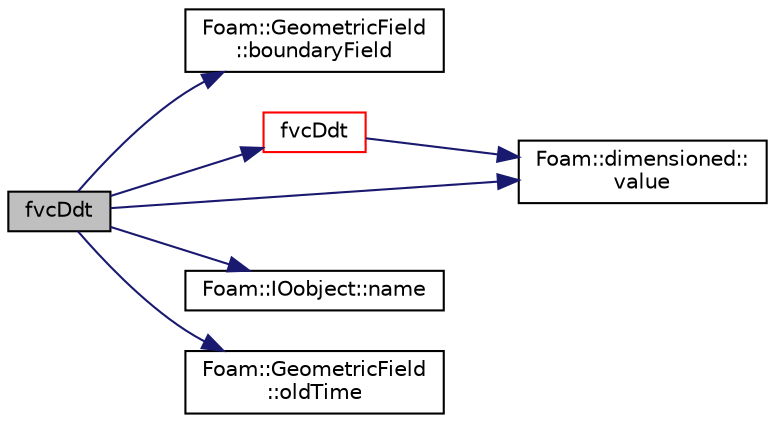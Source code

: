 digraph "fvcDdt"
{
  bgcolor="transparent";
  edge [fontname="Helvetica",fontsize="10",labelfontname="Helvetica",labelfontsize="10"];
  node [fontname="Helvetica",fontsize="10",shape=record];
  rankdir="LR";
  Node31 [label="fvcDdt",height=0.2,width=0.4,color="black", fillcolor="grey75", style="filled", fontcolor="black"];
  Node31 -> Node32 [color="midnightblue",fontsize="10",style="solid",fontname="Helvetica"];
  Node32 [label="Foam::GeometricField\l::boundaryField",height=0.2,width=0.4,color="black",URL="$a23249.html#a9ff7de36fba06b4f4f77a75142ad72b6",tooltip="Return const-reference to the boundary field. "];
  Node31 -> Node33 [color="midnightblue",fontsize="10",style="solid",fontname="Helvetica"];
  Node33 [label="fvcDdt",height=0.2,width=0.4,color="red",URL="$a23305.html#a2b9a1541ce06c457e16e2cb676f67e46"];
  Node33 -> Node37 [color="midnightblue",fontsize="10",style="solid",fontname="Helvetica"];
  Node37 [label="Foam::dimensioned::\lvalue",height=0.2,width=0.4,color="black",URL="$a27473.html#a7948200a26c85fc3a83ffa510a91d668",tooltip="Return const reference to value. "];
  Node31 -> Node38 [color="midnightblue",fontsize="10",style="solid",fontname="Helvetica"];
  Node38 [label="Foam::IOobject::name",height=0.2,width=0.4,color="black",URL="$a27249.html#acc80e00a8ac919288fb55bd14cc88bf6",tooltip="Return name. "];
  Node31 -> Node39 [color="midnightblue",fontsize="10",style="solid",fontname="Helvetica"];
  Node39 [label="Foam::GeometricField\l::oldTime",height=0.2,width=0.4,color="black",URL="$a23249.html#a2f51be6de19012555f923b0902d64135",tooltip="Return old time field. "];
  Node31 -> Node37 [color="midnightblue",fontsize="10",style="solid",fontname="Helvetica"];
}

